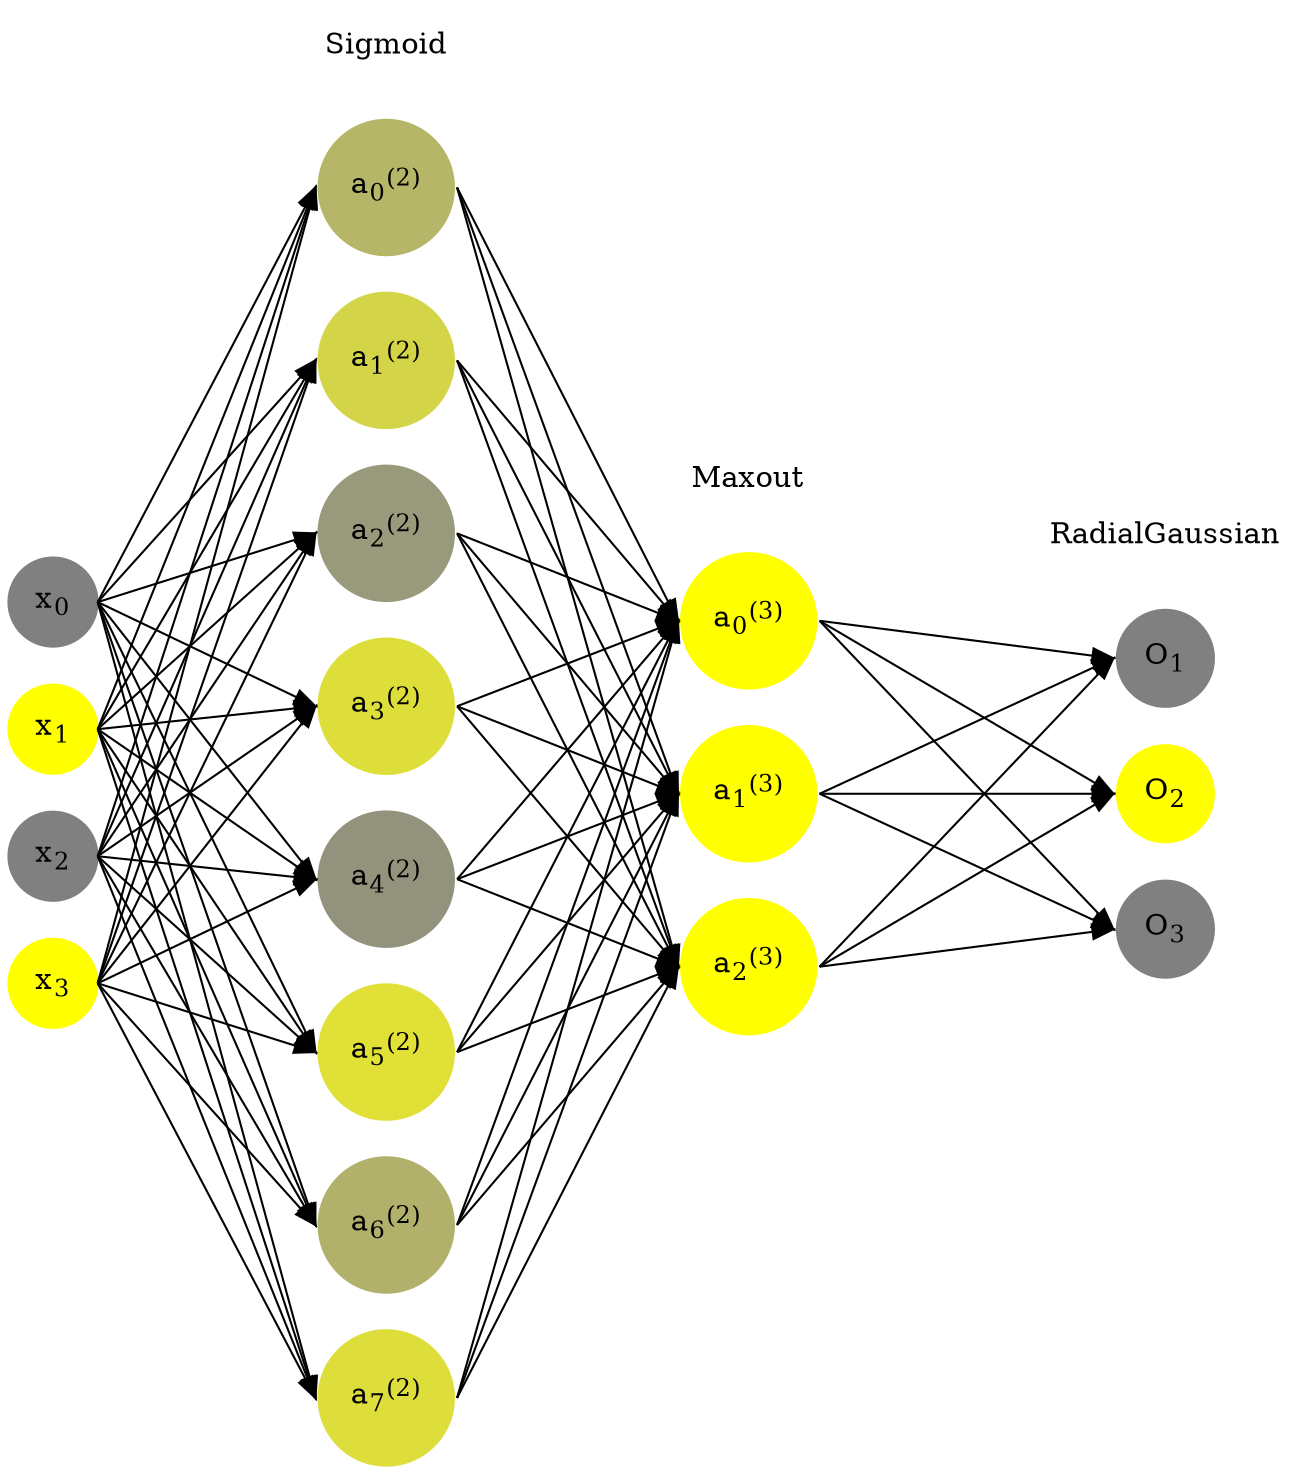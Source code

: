 digraph G {
	rankdir = LR;
	splines=false;
	edge[style=invis];
	ranksep= 1.4;
	{
	node [shape=circle, color="0.1667, 0.0, 0.5", style=filled, fillcolor="0.1667, 0.0, 0.5"];
	x0 [label=<x<sub>0</sub>>];
	}
	{
	node [shape=circle, color="0.1667, 1.0, 1.0", style=filled, fillcolor="0.1667, 1.0, 1.0"];
	x1 [label=<x<sub>1</sub>>];
	}
	{
	node [shape=circle, color="0.1667, 0.0, 0.5", style=filled, fillcolor="0.1667, 0.0, 0.5"];
	x2 [label=<x<sub>2</sub>>];
	}
	{
	node [shape=circle, color="0.1667, 1.0, 1.0", style=filled, fillcolor="0.1667, 1.0, 1.0"];
	x3 [label=<x<sub>3</sub>>];
	}
	{
	node [shape=circle, color="0.1667, 0.422956, 0.711478", style=filled, fillcolor="0.1667, 0.422956, 0.711478"];
	a02 [label=<a<sub>0</sub><sup>(2)</sup>>];
	}
	{
	node [shape=circle, color="0.1667, 0.660764, 0.830382", style=filled, fillcolor="0.1667, 0.660764, 0.830382"];
	a12 [label=<a<sub>1</sub><sup>(2)</sup>>];
	}
	{
	node [shape=circle, color="0.1667, 0.196332, 0.598166", style=filled, fillcolor="0.1667, 0.196332, 0.598166"];
	a22 [label=<a<sub>2</sub><sup>(2)</sup>>];
	}
	{
	node [shape=circle, color="0.1667, 0.736586, 0.868293", style=filled, fillcolor="0.1667, 0.736586, 0.868293"];
	a32 [label=<a<sub>3</sub><sup>(2)</sup>>];
	}
	{
	node [shape=circle, color="0.1667, 0.144593, 0.572297", style=filled, fillcolor="0.1667, 0.144593, 0.572297"];
	a42 [label=<a<sub>4</sub><sup>(2)</sup>>];
	}
	{
	node [shape=circle, color="0.1667, 0.756636, 0.878318", style=filled, fillcolor="0.1667, 0.756636, 0.878318"];
	a52 [label=<a<sub>5</sub><sup>(2)</sup>>];
	}
	{
	node [shape=circle, color="0.1667, 0.386185, 0.693093", style=filled, fillcolor="0.1667, 0.386185, 0.693093"];
	a62 [label=<a<sub>6</sub><sup>(2)</sup>>];
	}
	{
	node [shape=circle, color="0.1667, 0.727918, 0.863959", style=filled, fillcolor="0.1667, 0.727918, 0.863959"];
	a72 [label=<a<sub>7</sub><sup>(2)</sup>>];
	}
	{
	node [shape=circle, color="0.1667, 1.045048, 1.022524", style=filled, fillcolor="0.1667, 1.045048, 1.022524"];
	a03 [label=<a<sub>0</sub><sup>(3)</sup>>];
	}
	{
	node [shape=circle, color="0.1667, 1.045048, 1.022524", style=filled, fillcolor="0.1667, 1.045048, 1.022524"];
	a13 [label=<a<sub>1</sub><sup>(3)</sup>>];
	}
	{
	node [shape=circle, color="0.1667, 1.045048, 1.022524", style=filled, fillcolor="0.1667, 1.045048, 1.022524"];
	a23 [label=<a<sub>2</sub><sup>(3)</sup>>];
	}
	{
	node [shape=circle, color="0.1667, 0.0, 0.5", style=filled, fillcolor="0.1667, 0.0, 0.5"];
	O1 [label=<O<sub>1</sub>>];
	}
	{
	node [shape=circle, color="0.1667, 1.0, 1.0", style=filled, fillcolor="0.1667, 1.0, 1.0"];
	O2 [label=<O<sub>2</sub>>];
	}
	{
	node [shape=circle, color="0.1667, 0.0, 0.5", style=filled, fillcolor="0.1667, 0.0, 0.5"];
	O3 [label=<O<sub>3</sub>>];
	}
	{
	rank=same;
	x0->x1->x2->x3;
	}
	{
	rank=same;
	a02->a12->a22->a32->a42->a52->a62->a72;
	}
	{
	rank=same;
	a03->a13->a23;
	}
	{
	rank=same;
	O1->O2->O3;
	}
	l1 [shape=plaintext,label="Sigmoid"];
	l1->a02;
	{rank=same; l1;a02};
	l2 [shape=plaintext,label="Maxout"];
	l2->a03;
	{rank=same; l2;a03};
	l3 [shape=plaintext,label="RadialGaussian"];
	l3->O1;
	{rank=same; l3;O1};
edge[style=solid, tailport=e, headport=w];
	{x0;x1;x2;x3} -> {a02;a12;a22;a32;a42;a52;a62;a72};
	{a02;a12;a22;a32;a42;a52;a62;a72} -> {a03;a13;a23};
	{a03;a13;a23} -> {O1,O2,O3};
}
